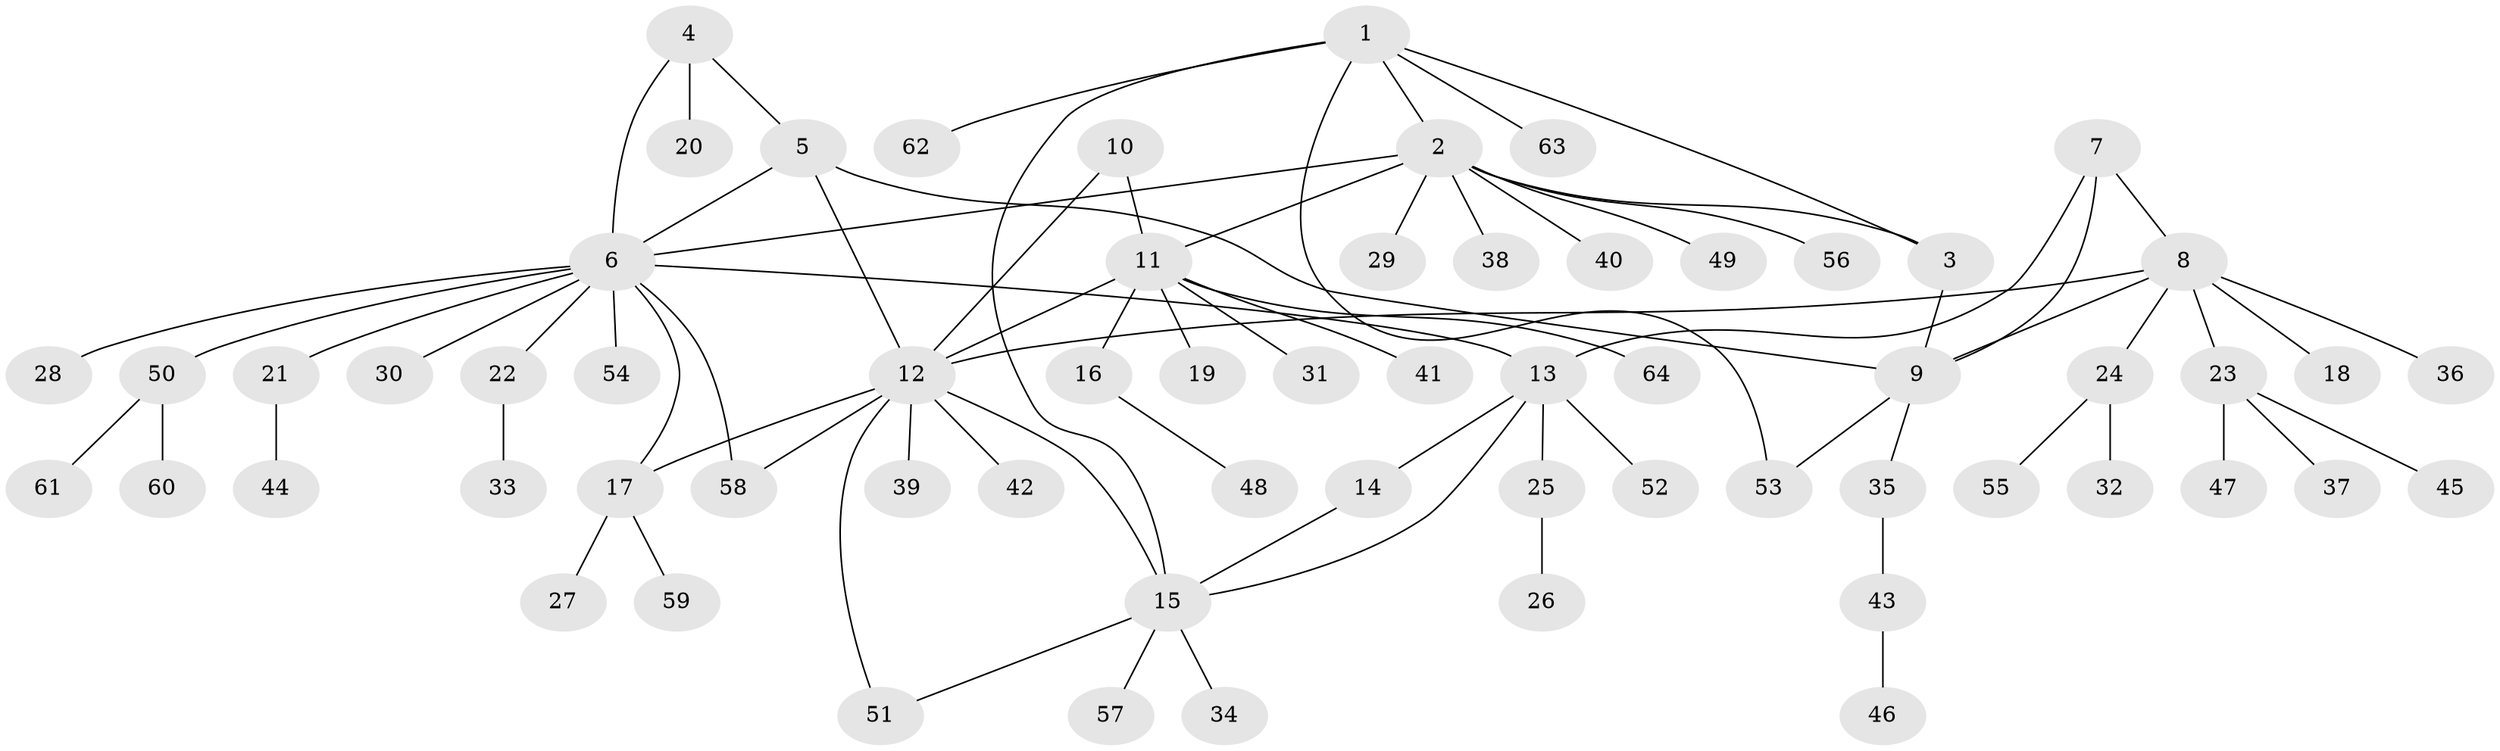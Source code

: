 // Generated by graph-tools (version 1.1) at 2025/26/03/09/25 03:26:49]
// undirected, 64 vertices, 78 edges
graph export_dot {
graph [start="1"]
  node [color=gray90,style=filled];
  1;
  2;
  3;
  4;
  5;
  6;
  7;
  8;
  9;
  10;
  11;
  12;
  13;
  14;
  15;
  16;
  17;
  18;
  19;
  20;
  21;
  22;
  23;
  24;
  25;
  26;
  27;
  28;
  29;
  30;
  31;
  32;
  33;
  34;
  35;
  36;
  37;
  38;
  39;
  40;
  41;
  42;
  43;
  44;
  45;
  46;
  47;
  48;
  49;
  50;
  51;
  52;
  53;
  54;
  55;
  56;
  57;
  58;
  59;
  60;
  61;
  62;
  63;
  64;
  1 -- 2;
  1 -- 3;
  1 -- 15;
  1 -- 53;
  1 -- 62;
  1 -- 63;
  2 -- 3;
  2 -- 6;
  2 -- 11;
  2 -- 29;
  2 -- 38;
  2 -- 40;
  2 -- 49;
  2 -- 56;
  3 -- 9;
  4 -- 5;
  4 -- 6;
  4 -- 20;
  5 -- 6;
  5 -- 9;
  5 -- 12;
  6 -- 13;
  6 -- 17;
  6 -- 21;
  6 -- 22;
  6 -- 28;
  6 -- 30;
  6 -- 50;
  6 -- 54;
  6 -- 58;
  7 -- 8;
  7 -- 9;
  7 -- 13;
  8 -- 9;
  8 -- 12;
  8 -- 18;
  8 -- 23;
  8 -- 24;
  8 -- 36;
  9 -- 35;
  9 -- 53;
  10 -- 11;
  10 -- 12;
  11 -- 12;
  11 -- 16;
  11 -- 19;
  11 -- 31;
  11 -- 41;
  11 -- 64;
  12 -- 15;
  12 -- 17;
  12 -- 39;
  12 -- 42;
  12 -- 51;
  12 -- 58;
  13 -- 14;
  13 -- 15;
  13 -- 25;
  13 -- 52;
  14 -- 15;
  15 -- 34;
  15 -- 51;
  15 -- 57;
  16 -- 48;
  17 -- 27;
  17 -- 59;
  21 -- 44;
  22 -- 33;
  23 -- 37;
  23 -- 45;
  23 -- 47;
  24 -- 32;
  24 -- 55;
  25 -- 26;
  35 -- 43;
  43 -- 46;
  50 -- 60;
  50 -- 61;
}
